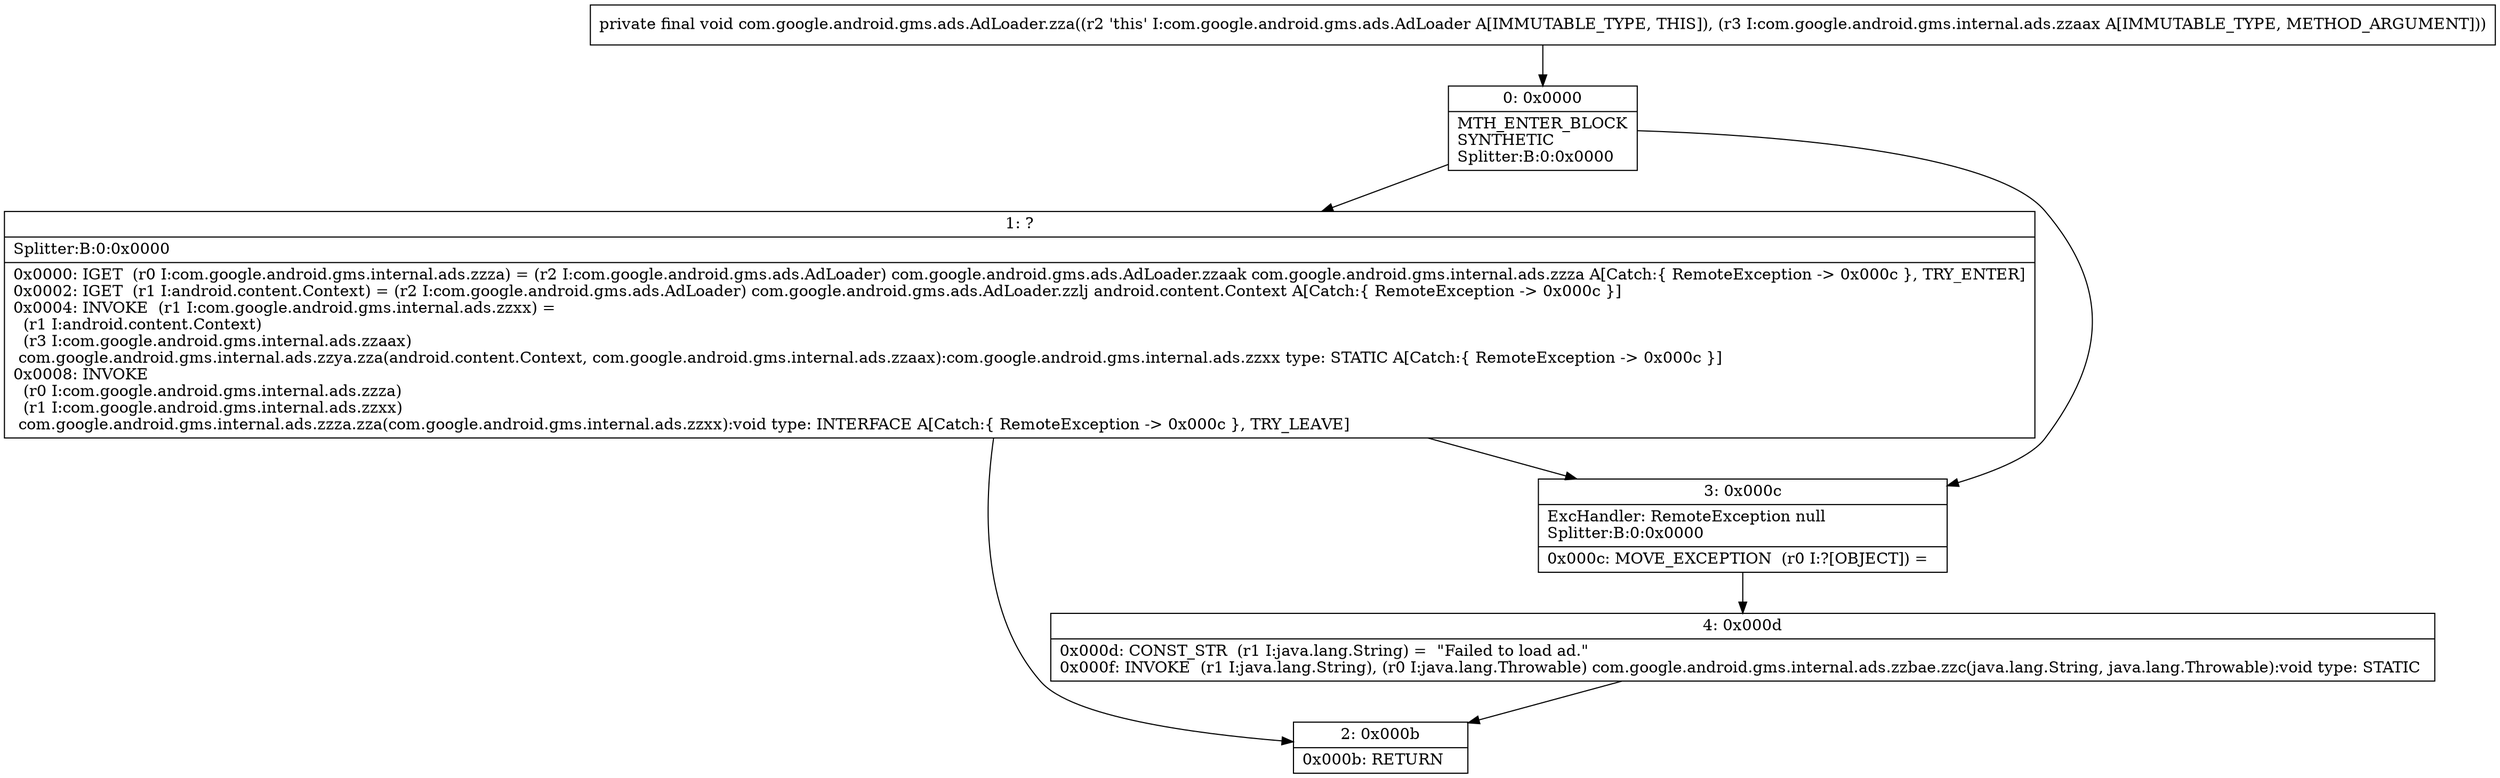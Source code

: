 digraph "CFG forcom.google.android.gms.ads.AdLoader.zza(Lcom\/google\/android\/gms\/internal\/ads\/zzaax;)V" {
Node_0 [shape=record,label="{0\:\ 0x0000|MTH_ENTER_BLOCK\lSYNTHETIC\lSplitter:B:0:0x0000\l}"];
Node_1 [shape=record,label="{1\:\ ?|Splitter:B:0:0x0000\l|0x0000: IGET  (r0 I:com.google.android.gms.internal.ads.zzza) = (r2 I:com.google.android.gms.ads.AdLoader) com.google.android.gms.ads.AdLoader.zzaak com.google.android.gms.internal.ads.zzza A[Catch:\{ RemoteException \-\> 0x000c \}, TRY_ENTER]\l0x0002: IGET  (r1 I:android.content.Context) = (r2 I:com.google.android.gms.ads.AdLoader) com.google.android.gms.ads.AdLoader.zzlj android.content.Context A[Catch:\{ RemoteException \-\> 0x000c \}]\l0x0004: INVOKE  (r1 I:com.google.android.gms.internal.ads.zzxx) = \l  (r1 I:android.content.Context)\l  (r3 I:com.google.android.gms.internal.ads.zzaax)\l com.google.android.gms.internal.ads.zzya.zza(android.content.Context, com.google.android.gms.internal.ads.zzaax):com.google.android.gms.internal.ads.zzxx type: STATIC A[Catch:\{ RemoteException \-\> 0x000c \}]\l0x0008: INVOKE  \l  (r0 I:com.google.android.gms.internal.ads.zzza)\l  (r1 I:com.google.android.gms.internal.ads.zzxx)\l com.google.android.gms.internal.ads.zzza.zza(com.google.android.gms.internal.ads.zzxx):void type: INTERFACE A[Catch:\{ RemoteException \-\> 0x000c \}, TRY_LEAVE]\l}"];
Node_2 [shape=record,label="{2\:\ 0x000b|0x000b: RETURN   \l}"];
Node_3 [shape=record,label="{3\:\ 0x000c|ExcHandler: RemoteException null\lSplitter:B:0:0x0000\l|0x000c: MOVE_EXCEPTION  (r0 I:?[OBJECT]) =  \l}"];
Node_4 [shape=record,label="{4\:\ 0x000d|0x000d: CONST_STR  (r1 I:java.lang.String) =  \"Failed to load ad.\" \l0x000f: INVOKE  (r1 I:java.lang.String), (r0 I:java.lang.Throwable) com.google.android.gms.internal.ads.zzbae.zzc(java.lang.String, java.lang.Throwable):void type: STATIC \l}"];
MethodNode[shape=record,label="{private final void com.google.android.gms.ads.AdLoader.zza((r2 'this' I:com.google.android.gms.ads.AdLoader A[IMMUTABLE_TYPE, THIS]), (r3 I:com.google.android.gms.internal.ads.zzaax A[IMMUTABLE_TYPE, METHOD_ARGUMENT])) }"];
MethodNode -> Node_0;
Node_0 -> Node_1;
Node_0 -> Node_3;
Node_1 -> Node_2;
Node_1 -> Node_3;
Node_3 -> Node_4;
Node_4 -> Node_2;
}

